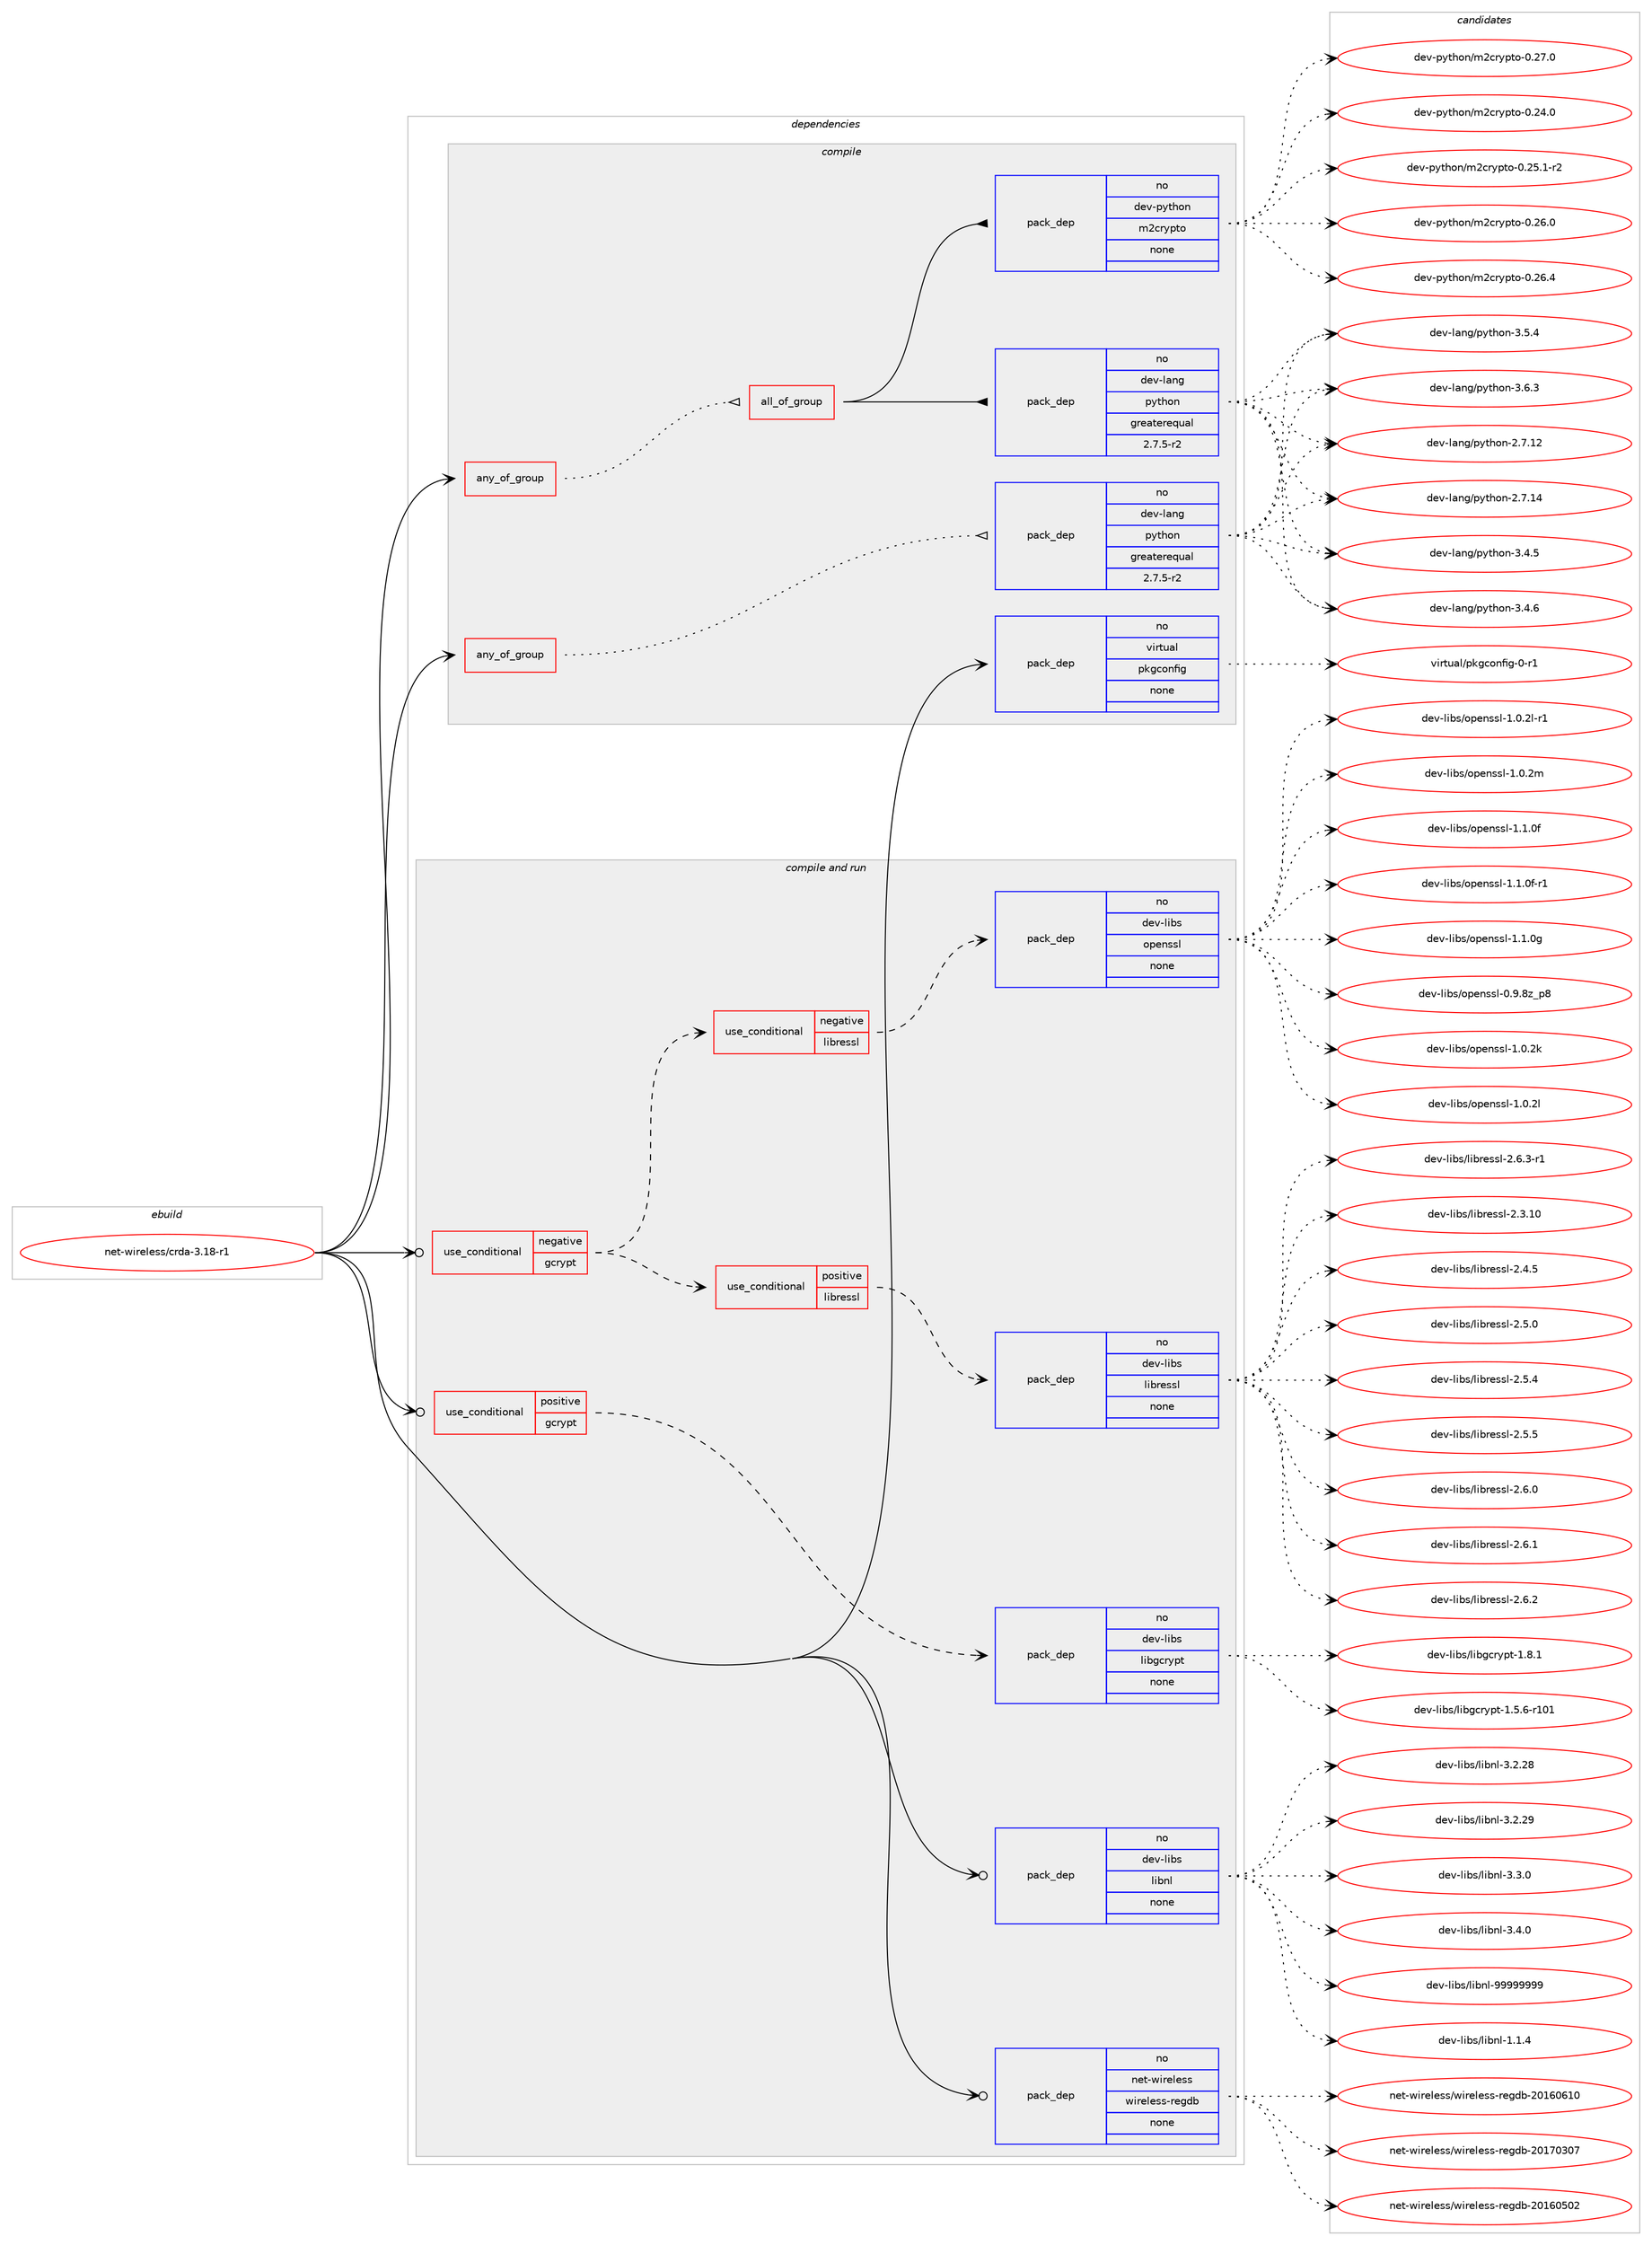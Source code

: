digraph prolog {

# *************
# Graph options
# *************

newrank=true;
concentrate=true;
compound=true;
graph [rankdir=LR,fontname=Helvetica,fontsize=10,ranksep=1.5];#, ranksep=2.5, nodesep=0.2];
edge  [arrowhead=vee];
node  [fontname=Helvetica,fontsize=10];

# **********
# The ebuild
# **********

subgraph cluster_leftcol {
color=gray;
rank=same;
label=<<i>ebuild</i>>;
id [label="net-wireless/crda-3.18-r1", color=red, width=4, href="../net-wireless/crda-3.18-r1.svg"];
}

# ****************
# The dependencies
# ****************

subgraph cluster_midcol {
color=gray;
label=<<i>dependencies</i>>;
subgraph cluster_compile {
fillcolor="#eeeeee";
style=filled;
label=<<i>compile</i>>;
subgraph any7386 {
dependency439120 [label=<<TABLE BORDER="0" CELLBORDER="1" CELLSPACING="0" CELLPADDING="4"><TR><TD CELLPADDING="10">any_of_group</TD></TR></TABLE>>, shape=none, color=red];subgraph all241 {
dependency439121 [label=<<TABLE BORDER="0" CELLBORDER="1" CELLSPACING="0" CELLPADDING="4"><TR><TD CELLPADDING="10">all_of_group</TD></TR></TABLE>>, shape=none, color=red];subgraph pack322944 {
dependency439122 [label=<<TABLE BORDER="0" CELLBORDER="1" CELLSPACING="0" CELLPADDING="4" WIDTH="220"><TR><TD ROWSPAN="6" CELLPADDING="30">pack_dep</TD></TR><TR><TD WIDTH="110">no</TD></TR><TR><TD>dev-lang</TD></TR><TR><TD>python</TD></TR><TR><TD>greaterequal</TD></TR><TR><TD>2.7.5-r2</TD></TR></TABLE>>, shape=none, color=blue];
}
dependency439121:e -> dependency439122:w [weight=20,style="solid",arrowhead="inv"];
subgraph pack322945 {
dependency439123 [label=<<TABLE BORDER="0" CELLBORDER="1" CELLSPACING="0" CELLPADDING="4" WIDTH="220"><TR><TD ROWSPAN="6" CELLPADDING="30">pack_dep</TD></TR><TR><TD WIDTH="110">no</TD></TR><TR><TD>dev-python</TD></TR><TR><TD>m2crypto</TD></TR><TR><TD>none</TD></TR><TR><TD></TD></TR></TABLE>>, shape=none, color=blue];
}
dependency439121:e -> dependency439123:w [weight=20,style="solid",arrowhead="inv"];
}
dependency439120:e -> dependency439121:w [weight=20,style="dotted",arrowhead="oinv"];
}
id:e -> dependency439120:w [weight=20,style="solid",arrowhead="vee"];
subgraph any7387 {
dependency439124 [label=<<TABLE BORDER="0" CELLBORDER="1" CELLSPACING="0" CELLPADDING="4"><TR><TD CELLPADDING="10">any_of_group</TD></TR></TABLE>>, shape=none, color=red];subgraph pack322946 {
dependency439125 [label=<<TABLE BORDER="0" CELLBORDER="1" CELLSPACING="0" CELLPADDING="4" WIDTH="220"><TR><TD ROWSPAN="6" CELLPADDING="30">pack_dep</TD></TR><TR><TD WIDTH="110">no</TD></TR><TR><TD>dev-lang</TD></TR><TR><TD>python</TD></TR><TR><TD>greaterequal</TD></TR><TR><TD>2.7.5-r2</TD></TR></TABLE>>, shape=none, color=blue];
}
dependency439124:e -> dependency439125:w [weight=20,style="dotted",arrowhead="oinv"];
}
id:e -> dependency439124:w [weight=20,style="solid",arrowhead="vee"];
subgraph pack322947 {
dependency439126 [label=<<TABLE BORDER="0" CELLBORDER="1" CELLSPACING="0" CELLPADDING="4" WIDTH="220"><TR><TD ROWSPAN="6" CELLPADDING="30">pack_dep</TD></TR><TR><TD WIDTH="110">no</TD></TR><TR><TD>virtual</TD></TR><TR><TD>pkgconfig</TD></TR><TR><TD>none</TD></TR><TR><TD></TD></TR></TABLE>>, shape=none, color=blue];
}
id:e -> dependency439126:w [weight=20,style="solid",arrowhead="vee"];
}
subgraph cluster_compileandrun {
fillcolor="#eeeeee";
style=filled;
label=<<i>compile and run</i>>;
subgraph cond108552 {
dependency439127 [label=<<TABLE BORDER="0" CELLBORDER="1" CELLSPACING="0" CELLPADDING="4"><TR><TD ROWSPAN="3" CELLPADDING="10">use_conditional</TD></TR><TR><TD>negative</TD></TR><TR><TD>gcrypt</TD></TR></TABLE>>, shape=none, color=red];
subgraph cond108553 {
dependency439128 [label=<<TABLE BORDER="0" CELLBORDER="1" CELLSPACING="0" CELLPADDING="4"><TR><TD ROWSPAN="3" CELLPADDING="10">use_conditional</TD></TR><TR><TD>negative</TD></TR><TR><TD>libressl</TD></TR></TABLE>>, shape=none, color=red];
subgraph pack322948 {
dependency439129 [label=<<TABLE BORDER="0" CELLBORDER="1" CELLSPACING="0" CELLPADDING="4" WIDTH="220"><TR><TD ROWSPAN="6" CELLPADDING="30">pack_dep</TD></TR><TR><TD WIDTH="110">no</TD></TR><TR><TD>dev-libs</TD></TR><TR><TD>openssl</TD></TR><TR><TD>none</TD></TR><TR><TD></TD></TR></TABLE>>, shape=none, color=blue];
}
dependency439128:e -> dependency439129:w [weight=20,style="dashed",arrowhead="vee"];
}
dependency439127:e -> dependency439128:w [weight=20,style="dashed",arrowhead="vee"];
subgraph cond108554 {
dependency439130 [label=<<TABLE BORDER="0" CELLBORDER="1" CELLSPACING="0" CELLPADDING="4"><TR><TD ROWSPAN="3" CELLPADDING="10">use_conditional</TD></TR><TR><TD>positive</TD></TR><TR><TD>libressl</TD></TR></TABLE>>, shape=none, color=red];
subgraph pack322949 {
dependency439131 [label=<<TABLE BORDER="0" CELLBORDER="1" CELLSPACING="0" CELLPADDING="4" WIDTH="220"><TR><TD ROWSPAN="6" CELLPADDING="30">pack_dep</TD></TR><TR><TD WIDTH="110">no</TD></TR><TR><TD>dev-libs</TD></TR><TR><TD>libressl</TD></TR><TR><TD>none</TD></TR><TR><TD></TD></TR></TABLE>>, shape=none, color=blue];
}
dependency439130:e -> dependency439131:w [weight=20,style="dashed",arrowhead="vee"];
}
dependency439127:e -> dependency439130:w [weight=20,style="dashed",arrowhead="vee"];
}
id:e -> dependency439127:w [weight=20,style="solid",arrowhead="odotvee"];
subgraph cond108555 {
dependency439132 [label=<<TABLE BORDER="0" CELLBORDER="1" CELLSPACING="0" CELLPADDING="4"><TR><TD ROWSPAN="3" CELLPADDING="10">use_conditional</TD></TR><TR><TD>positive</TD></TR><TR><TD>gcrypt</TD></TR></TABLE>>, shape=none, color=red];
subgraph pack322950 {
dependency439133 [label=<<TABLE BORDER="0" CELLBORDER="1" CELLSPACING="0" CELLPADDING="4" WIDTH="220"><TR><TD ROWSPAN="6" CELLPADDING="30">pack_dep</TD></TR><TR><TD WIDTH="110">no</TD></TR><TR><TD>dev-libs</TD></TR><TR><TD>libgcrypt</TD></TR><TR><TD>none</TD></TR><TR><TD></TD></TR></TABLE>>, shape=none, color=blue];
}
dependency439132:e -> dependency439133:w [weight=20,style="dashed",arrowhead="vee"];
}
id:e -> dependency439132:w [weight=20,style="solid",arrowhead="odotvee"];
subgraph pack322951 {
dependency439134 [label=<<TABLE BORDER="0" CELLBORDER="1" CELLSPACING="0" CELLPADDING="4" WIDTH="220"><TR><TD ROWSPAN="6" CELLPADDING="30">pack_dep</TD></TR><TR><TD WIDTH="110">no</TD></TR><TR><TD>dev-libs</TD></TR><TR><TD>libnl</TD></TR><TR><TD>none</TD></TR><TR><TD></TD></TR></TABLE>>, shape=none, color=blue];
}
id:e -> dependency439134:w [weight=20,style="solid",arrowhead="odotvee"];
subgraph pack322952 {
dependency439135 [label=<<TABLE BORDER="0" CELLBORDER="1" CELLSPACING="0" CELLPADDING="4" WIDTH="220"><TR><TD ROWSPAN="6" CELLPADDING="30">pack_dep</TD></TR><TR><TD WIDTH="110">no</TD></TR><TR><TD>net-wireless</TD></TR><TR><TD>wireless-regdb</TD></TR><TR><TD>none</TD></TR><TR><TD></TD></TR></TABLE>>, shape=none, color=blue];
}
id:e -> dependency439135:w [weight=20,style="solid",arrowhead="odotvee"];
}
subgraph cluster_run {
fillcolor="#eeeeee";
style=filled;
label=<<i>run</i>>;
}
}

# **************
# The candidates
# **************

subgraph cluster_choices {
rank=same;
color=gray;
label=<<i>candidates</i>>;

subgraph choice322944 {
color=black;
nodesep=1;
choice10010111845108971101034711212111610411111045504655464950 [label="dev-lang/python-2.7.12", color=red, width=4,href="../dev-lang/python-2.7.12.svg"];
choice10010111845108971101034711212111610411111045504655464952 [label="dev-lang/python-2.7.14", color=red, width=4,href="../dev-lang/python-2.7.14.svg"];
choice100101118451089711010347112121116104111110455146524653 [label="dev-lang/python-3.4.5", color=red, width=4,href="../dev-lang/python-3.4.5.svg"];
choice100101118451089711010347112121116104111110455146524654 [label="dev-lang/python-3.4.6", color=red, width=4,href="../dev-lang/python-3.4.6.svg"];
choice100101118451089711010347112121116104111110455146534652 [label="dev-lang/python-3.5.4", color=red, width=4,href="../dev-lang/python-3.5.4.svg"];
choice100101118451089711010347112121116104111110455146544651 [label="dev-lang/python-3.6.3", color=red, width=4,href="../dev-lang/python-3.6.3.svg"];
dependency439122:e -> choice10010111845108971101034711212111610411111045504655464950:w [style=dotted,weight="100"];
dependency439122:e -> choice10010111845108971101034711212111610411111045504655464952:w [style=dotted,weight="100"];
dependency439122:e -> choice100101118451089711010347112121116104111110455146524653:w [style=dotted,weight="100"];
dependency439122:e -> choice100101118451089711010347112121116104111110455146524654:w [style=dotted,weight="100"];
dependency439122:e -> choice100101118451089711010347112121116104111110455146534652:w [style=dotted,weight="100"];
dependency439122:e -> choice100101118451089711010347112121116104111110455146544651:w [style=dotted,weight="100"];
}
subgraph choice322945 {
color=black;
nodesep=1;
choice1001011184511212111610411111047109509911412111211611145484650524648 [label="dev-python/m2crypto-0.24.0", color=red, width=4,href="../dev-python/m2crypto-0.24.0.svg"];
choice10010111845112121116104111110471095099114121112116111454846505346494511450 [label="dev-python/m2crypto-0.25.1-r2", color=red, width=4,href="../dev-python/m2crypto-0.25.1-r2.svg"];
choice1001011184511212111610411111047109509911412111211611145484650544648 [label="dev-python/m2crypto-0.26.0", color=red, width=4,href="../dev-python/m2crypto-0.26.0.svg"];
choice1001011184511212111610411111047109509911412111211611145484650544652 [label="dev-python/m2crypto-0.26.4", color=red, width=4,href="../dev-python/m2crypto-0.26.4.svg"];
choice1001011184511212111610411111047109509911412111211611145484650554648 [label="dev-python/m2crypto-0.27.0", color=red, width=4,href="../dev-python/m2crypto-0.27.0.svg"];
dependency439123:e -> choice1001011184511212111610411111047109509911412111211611145484650524648:w [style=dotted,weight="100"];
dependency439123:e -> choice10010111845112121116104111110471095099114121112116111454846505346494511450:w [style=dotted,weight="100"];
dependency439123:e -> choice1001011184511212111610411111047109509911412111211611145484650544648:w [style=dotted,weight="100"];
dependency439123:e -> choice1001011184511212111610411111047109509911412111211611145484650544652:w [style=dotted,weight="100"];
dependency439123:e -> choice1001011184511212111610411111047109509911412111211611145484650554648:w [style=dotted,weight="100"];
}
subgraph choice322946 {
color=black;
nodesep=1;
choice10010111845108971101034711212111610411111045504655464950 [label="dev-lang/python-2.7.12", color=red, width=4,href="../dev-lang/python-2.7.12.svg"];
choice10010111845108971101034711212111610411111045504655464952 [label="dev-lang/python-2.7.14", color=red, width=4,href="../dev-lang/python-2.7.14.svg"];
choice100101118451089711010347112121116104111110455146524653 [label="dev-lang/python-3.4.5", color=red, width=4,href="../dev-lang/python-3.4.5.svg"];
choice100101118451089711010347112121116104111110455146524654 [label="dev-lang/python-3.4.6", color=red, width=4,href="../dev-lang/python-3.4.6.svg"];
choice100101118451089711010347112121116104111110455146534652 [label="dev-lang/python-3.5.4", color=red, width=4,href="../dev-lang/python-3.5.4.svg"];
choice100101118451089711010347112121116104111110455146544651 [label="dev-lang/python-3.6.3", color=red, width=4,href="../dev-lang/python-3.6.3.svg"];
dependency439125:e -> choice10010111845108971101034711212111610411111045504655464950:w [style=dotted,weight="100"];
dependency439125:e -> choice10010111845108971101034711212111610411111045504655464952:w [style=dotted,weight="100"];
dependency439125:e -> choice100101118451089711010347112121116104111110455146524653:w [style=dotted,weight="100"];
dependency439125:e -> choice100101118451089711010347112121116104111110455146524654:w [style=dotted,weight="100"];
dependency439125:e -> choice100101118451089711010347112121116104111110455146534652:w [style=dotted,weight="100"];
dependency439125:e -> choice100101118451089711010347112121116104111110455146544651:w [style=dotted,weight="100"];
}
subgraph choice322947 {
color=black;
nodesep=1;
choice11810511411611797108471121071039911111010210510345484511449 [label="virtual/pkgconfig-0-r1", color=red, width=4,href="../virtual/pkgconfig-0-r1.svg"];
dependency439126:e -> choice11810511411611797108471121071039911111010210510345484511449:w [style=dotted,weight="100"];
}
subgraph choice322948 {
color=black;
nodesep=1;
choice1001011184510810598115471111121011101151151084548465746561229511256 [label="dev-libs/openssl-0.9.8z_p8", color=red, width=4,href="../dev-libs/openssl-0.9.8z_p8.svg"];
choice100101118451081059811547111112101110115115108454946484650107 [label="dev-libs/openssl-1.0.2k", color=red, width=4,href="../dev-libs/openssl-1.0.2k.svg"];
choice100101118451081059811547111112101110115115108454946484650108 [label="dev-libs/openssl-1.0.2l", color=red, width=4,href="../dev-libs/openssl-1.0.2l.svg"];
choice1001011184510810598115471111121011101151151084549464846501084511449 [label="dev-libs/openssl-1.0.2l-r1", color=red, width=4,href="../dev-libs/openssl-1.0.2l-r1.svg"];
choice100101118451081059811547111112101110115115108454946484650109 [label="dev-libs/openssl-1.0.2m", color=red, width=4,href="../dev-libs/openssl-1.0.2m.svg"];
choice100101118451081059811547111112101110115115108454946494648102 [label="dev-libs/openssl-1.1.0f", color=red, width=4,href="../dev-libs/openssl-1.1.0f.svg"];
choice1001011184510810598115471111121011101151151084549464946481024511449 [label="dev-libs/openssl-1.1.0f-r1", color=red, width=4,href="../dev-libs/openssl-1.1.0f-r1.svg"];
choice100101118451081059811547111112101110115115108454946494648103 [label="dev-libs/openssl-1.1.0g", color=red, width=4,href="../dev-libs/openssl-1.1.0g.svg"];
dependency439129:e -> choice1001011184510810598115471111121011101151151084548465746561229511256:w [style=dotted,weight="100"];
dependency439129:e -> choice100101118451081059811547111112101110115115108454946484650107:w [style=dotted,weight="100"];
dependency439129:e -> choice100101118451081059811547111112101110115115108454946484650108:w [style=dotted,weight="100"];
dependency439129:e -> choice1001011184510810598115471111121011101151151084549464846501084511449:w [style=dotted,weight="100"];
dependency439129:e -> choice100101118451081059811547111112101110115115108454946484650109:w [style=dotted,weight="100"];
dependency439129:e -> choice100101118451081059811547111112101110115115108454946494648102:w [style=dotted,weight="100"];
dependency439129:e -> choice1001011184510810598115471111121011101151151084549464946481024511449:w [style=dotted,weight="100"];
dependency439129:e -> choice100101118451081059811547111112101110115115108454946494648103:w [style=dotted,weight="100"];
}
subgraph choice322949 {
color=black;
nodesep=1;
choice1001011184510810598115471081059811410111511510845504651464948 [label="dev-libs/libressl-2.3.10", color=red, width=4,href="../dev-libs/libressl-2.3.10.svg"];
choice10010111845108105981154710810598114101115115108455046524653 [label="dev-libs/libressl-2.4.5", color=red, width=4,href="../dev-libs/libressl-2.4.5.svg"];
choice10010111845108105981154710810598114101115115108455046534648 [label="dev-libs/libressl-2.5.0", color=red, width=4,href="../dev-libs/libressl-2.5.0.svg"];
choice10010111845108105981154710810598114101115115108455046534652 [label="dev-libs/libressl-2.5.4", color=red, width=4,href="../dev-libs/libressl-2.5.4.svg"];
choice10010111845108105981154710810598114101115115108455046534653 [label="dev-libs/libressl-2.5.5", color=red, width=4,href="../dev-libs/libressl-2.5.5.svg"];
choice10010111845108105981154710810598114101115115108455046544648 [label="dev-libs/libressl-2.6.0", color=red, width=4,href="../dev-libs/libressl-2.6.0.svg"];
choice10010111845108105981154710810598114101115115108455046544649 [label="dev-libs/libressl-2.6.1", color=red, width=4,href="../dev-libs/libressl-2.6.1.svg"];
choice10010111845108105981154710810598114101115115108455046544650 [label="dev-libs/libressl-2.6.2", color=red, width=4,href="../dev-libs/libressl-2.6.2.svg"];
choice100101118451081059811547108105981141011151151084550465446514511449 [label="dev-libs/libressl-2.6.3-r1", color=red, width=4,href="../dev-libs/libressl-2.6.3-r1.svg"];
dependency439131:e -> choice1001011184510810598115471081059811410111511510845504651464948:w [style=dotted,weight="100"];
dependency439131:e -> choice10010111845108105981154710810598114101115115108455046524653:w [style=dotted,weight="100"];
dependency439131:e -> choice10010111845108105981154710810598114101115115108455046534648:w [style=dotted,weight="100"];
dependency439131:e -> choice10010111845108105981154710810598114101115115108455046534652:w [style=dotted,weight="100"];
dependency439131:e -> choice10010111845108105981154710810598114101115115108455046534653:w [style=dotted,weight="100"];
dependency439131:e -> choice10010111845108105981154710810598114101115115108455046544648:w [style=dotted,weight="100"];
dependency439131:e -> choice10010111845108105981154710810598114101115115108455046544649:w [style=dotted,weight="100"];
dependency439131:e -> choice10010111845108105981154710810598114101115115108455046544650:w [style=dotted,weight="100"];
dependency439131:e -> choice100101118451081059811547108105981141011151151084550465446514511449:w [style=dotted,weight="100"];
}
subgraph choice322950 {
color=black;
nodesep=1;
choice100101118451081059811547108105981039911412111211645494653465445114494849 [label="dev-libs/libgcrypt-1.5.6-r101", color=red, width=4,href="../dev-libs/libgcrypt-1.5.6-r101.svg"];
choice1001011184510810598115471081059810399114121112116454946564649 [label="dev-libs/libgcrypt-1.8.1", color=red, width=4,href="../dev-libs/libgcrypt-1.8.1.svg"];
dependency439133:e -> choice100101118451081059811547108105981039911412111211645494653465445114494849:w [style=dotted,weight="100"];
dependency439133:e -> choice1001011184510810598115471081059810399114121112116454946564649:w [style=dotted,weight="100"];
}
subgraph choice322951 {
color=black;
nodesep=1;
choice10010111845108105981154710810598110108454946494652 [label="dev-libs/libnl-1.1.4", color=red, width=4,href="../dev-libs/libnl-1.1.4.svg"];
choice1001011184510810598115471081059811010845514650465056 [label="dev-libs/libnl-3.2.28", color=red, width=4,href="../dev-libs/libnl-3.2.28.svg"];
choice1001011184510810598115471081059811010845514650465057 [label="dev-libs/libnl-3.2.29", color=red, width=4,href="../dev-libs/libnl-3.2.29.svg"];
choice10010111845108105981154710810598110108455146514648 [label="dev-libs/libnl-3.3.0", color=red, width=4,href="../dev-libs/libnl-3.3.0.svg"];
choice10010111845108105981154710810598110108455146524648 [label="dev-libs/libnl-3.4.0", color=red, width=4,href="../dev-libs/libnl-3.4.0.svg"];
choice10010111845108105981154710810598110108455757575757575757 [label="dev-libs/libnl-99999999", color=red, width=4,href="../dev-libs/libnl-99999999.svg"];
dependency439134:e -> choice10010111845108105981154710810598110108454946494652:w [style=dotted,weight="100"];
dependency439134:e -> choice1001011184510810598115471081059811010845514650465056:w [style=dotted,weight="100"];
dependency439134:e -> choice1001011184510810598115471081059811010845514650465057:w [style=dotted,weight="100"];
dependency439134:e -> choice10010111845108105981154710810598110108455146514648:w [style=dotted,weight="100"];
dependency439134:e -> choice10010111845108105981154710810598110108455146524648:w [style=dotted,weight="100"];
dependency439134:e -> choice10010111845108105981154710810598110108455757575757575757:w [style=dotted,weight="100"];
}
subgraph choice322952 {
color=black;
nodesep=1;
choice11010111645119105114101108101115115471191051141011081011151154511410110310098455048495448534850 [label="net-wireless/wireless-regdb-20160502", color=red, width=4,href="../net-wireless/wireless-regdb-20160502.svg"];
choice11010111645119105114101108101115115471191051141011081011151154511410110310098455048495448544948 [label="net-wireless/wireless-regdb-20160610", color=red, width=4,href="../net-wireless/wireless-regdb-20160610.svg"];
choice11010111645119105114101108101115115471191051141011081011151154511410110310098455048495548514855 [label="net-wireless/wireless-regdb-20170307", color=red, width=4,href="../net-wireless/wireless-regdb-20170307.svg"];
dependency439135:e -> choice11010111645119105114101108101115115471191051141011081011151154511410110310098455048495448534850:w [style=dotted,weight="100"];
dependency439135:e -> choice11010111645119105114101108101115115471191051141011081011151154511410110310098455048495448544948:w [style=dotted,weight="100"];
dependency439135:e -> choice11010111645119105114101108101115115471191051141011081011151154511410110310098455048495548514855:w [style=dotted,weight="100"];
}
}

}
